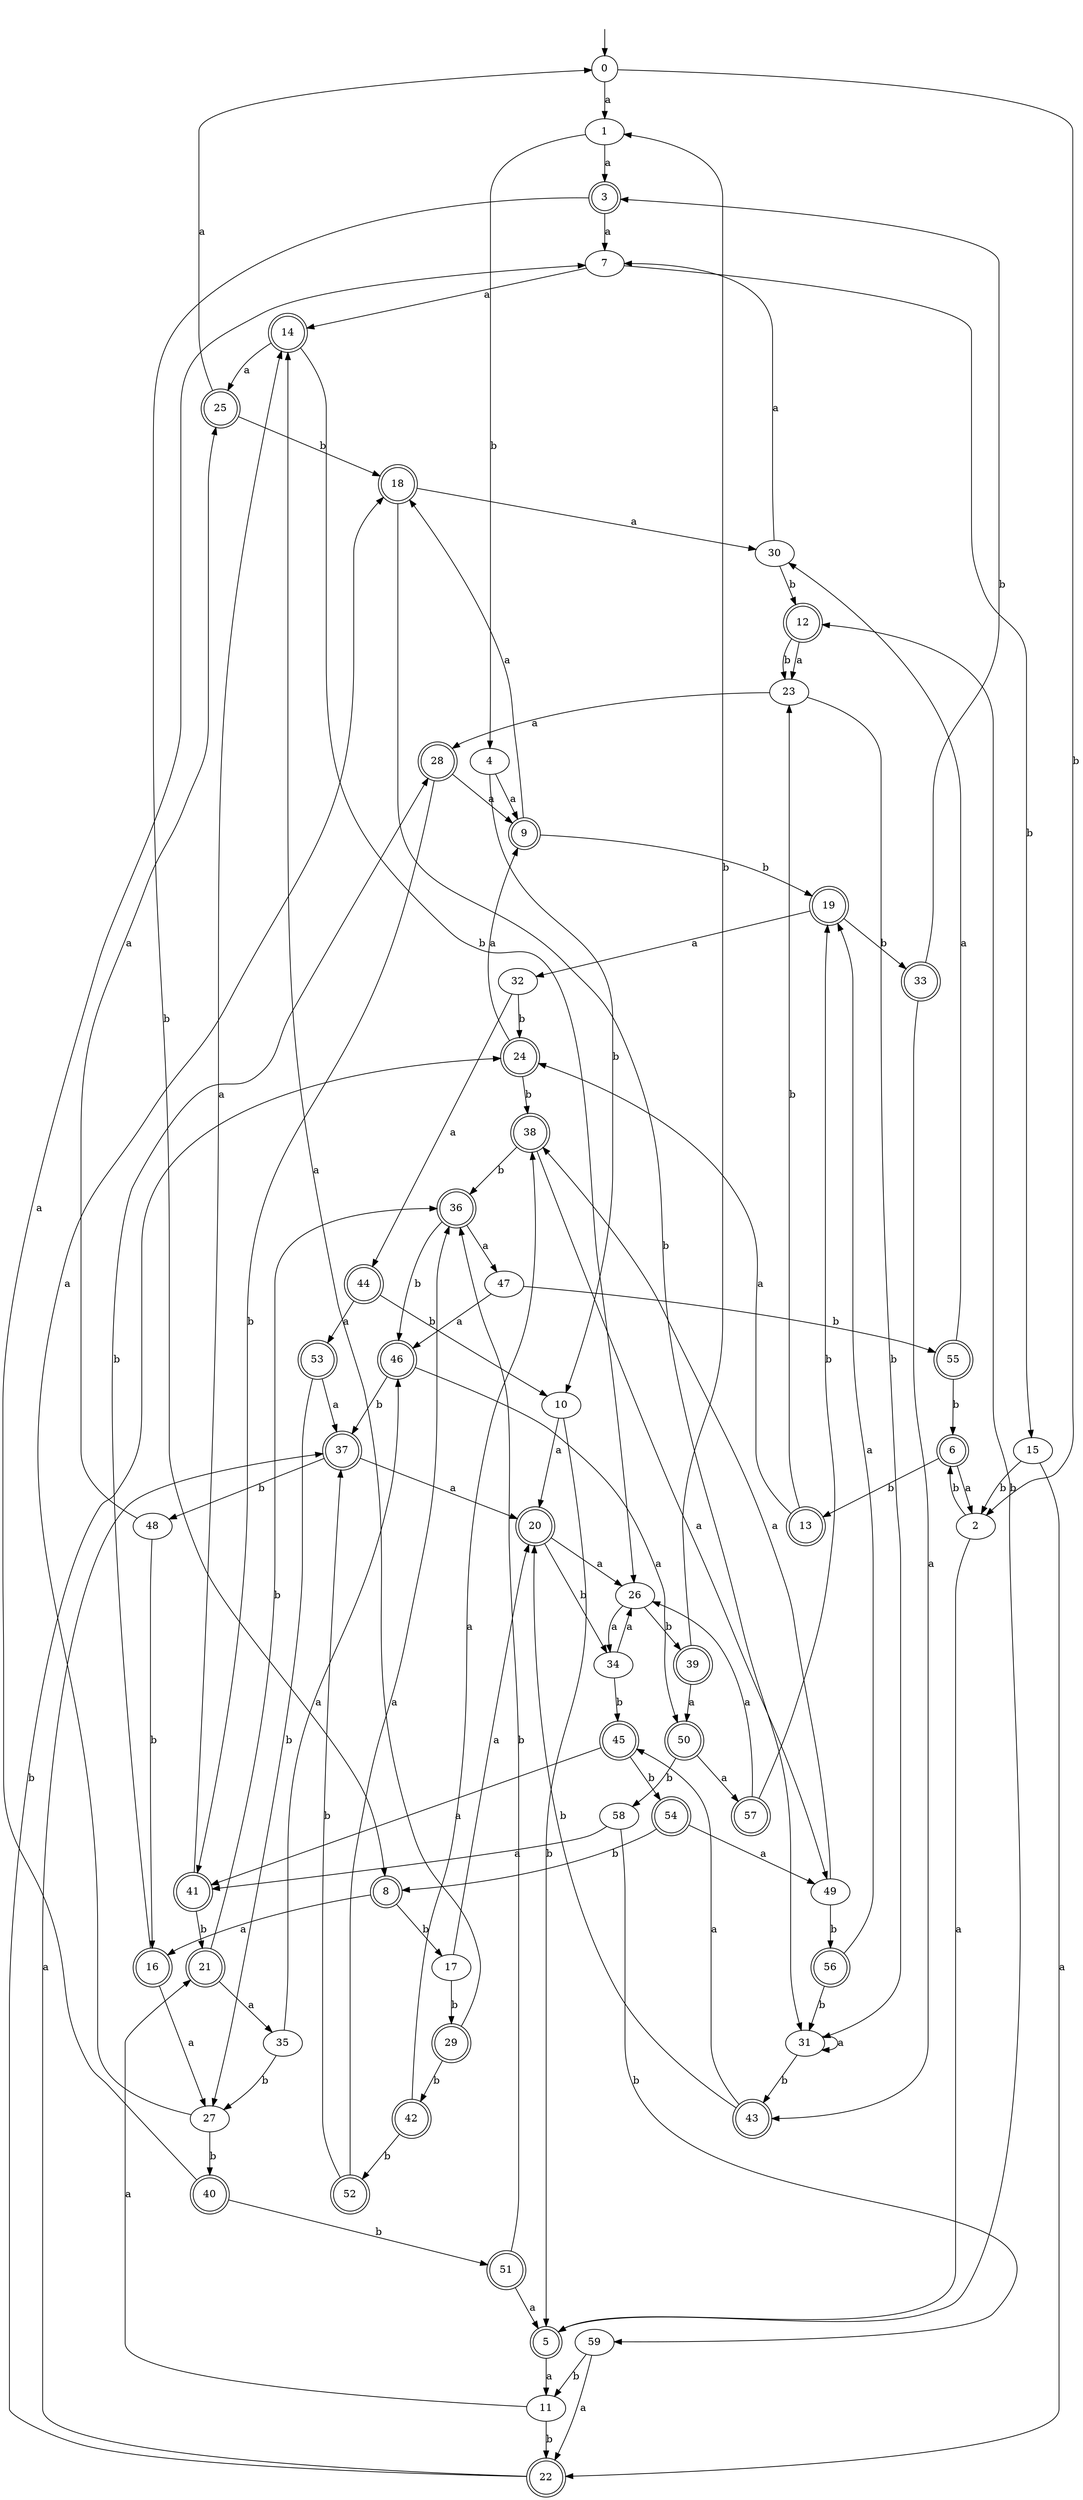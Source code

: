 digraph RandomDFA {
  __start0 [label="", shape=none];
  __start0 -> 0 [label=""];
  0 [shape=circle]
  0 -> 1 [label="a"]
  0 -> 2 [label="b"]
  1
  1 -> 3 [label="a"]
  1 -> 4 [label="b"]
  2
  2 -> 5 [label="a"]
  2 -> 6 [label="b"]
  3 [shape=doublecircle]
  3 -> 7 [label="a"]
  3 -> 8 [label="b"]
  4
  4 -> 9 [label="a"]
  4 -> 10 [label="b"]
  5 [shape=doublecircle]
  5 -> 11 [label="a"]
  5 -> 12 [label="b"]
  6 [shape=doublecircle]
  6 -> 2 [label="a"]
  6 -> 13 [label="b"]
  7
  7 -> 14 [label="a"]
  7 -> 15 [label="b"]
  8 [shape=doublecircle]
  8 -> 16 [label="a"]
  8 -> 17 [label="b"]
  9 [shape=doublecircle]
  9 -> 18 [label="a"]
  9 -> 19 [label="b"]
  10
  10 -> 20 [label="a"]
  10 -> 5 [label="b"]
  11
  11 -> 21 [label="a"]
  11 -> 22 [label="b"]
  12 [shape=doublecircle]
  12 -> 23 [label="a"]
  12 -> 23 [label="b"]
  13 [shape=doublecircle]
  13 -> 24 [label="a"]
  13 -> 23 [label="b"]
  14 [shape=doublecircle]
  14 -> 25 [label="a"]
  14 -> 26 [label="b"]
  15
  15 -> 22 [label="a"]
  15 -> 2 [label="b"]
  16 [shape=doublecircle]
  16 -> 27 [label="a"]
  16 -> 28 [label="b"]
  17
  17 -> 20 [label="a"]
  17 -> 29 [label="b"]
  18 [shape=doublecircle]
  18 -> 30 [label="a"]
  18 -> 31 [label="b"]
  19 [shape=doublecircle]
  19 -> 32 [label="a"]
  19 -> 33 [label="b"]
  20 [shape=doublecircle]
  20 -> 26 [label="a"]
  20 -> 34 [label="b"]
  21 [shape=doublecircle]
  21 -> 35 [label="a"]
  21 -> 36 [label="b"]
  22 [shape=doublecircle]
  22 -> 37 [label="a"]
  22 -> 24 [label="b"]
  23
  23 -> 28 [label="a"]
  23 -> 31 [label="b"]
  24 [shape=doublecircle]
  24 -> 9 [label="a"]
  24 -> 38 [label="b"]
  25 [shape=doublecircle]
  25 -> 0 [label="a"]
  25 -> 18 [label="b"]
  26
  26 -> 34 [label="a"]
  26 -> 39 [label="b"]
  27
  27 -> 18 [label="a"]
  27 -> 40 [label="b"]
  28 [shape=doublecircle]
  28 -> 9 [label="a"]
  28 -> 41 [label="b"]
  29 [shape=doublecircle]
  29 -> 14 [label="a"]
  29 -> 42 [label="b"]
  30
  30 -> 7 [label="a"]
  30 -> 12 [label="b"]
  31
  31 -> 31 [label="a"]
  31 -> 43 [label="b"]
  32
  32 -> 44 [label="a"]
  32 -> 24 [label="b"]
  33 [shape=doublecircle]
  33 -> 43 [label="a"]
  33 -> 3 [label="b"]
  34
  34 -> 26 [label="a"]
  34 -> 45 [label="b"]
  35
  35 -> 46 [label="a"]
  35 -> 27 [label="b"]
  36 [shape=doublecircle]
  36 -> 47 [label="a"]
  36 -> 46 [label="b"]
  37 [shape=doublecircle]
  37 -> 20 [label="a"]
  37 -> 48 [label="b"]
  38 [shape=doublecircle]
  38 -> 49 [label="a"]
  38 -> 36 [label="b"]
  39 [shape=doublecircle]
  39 -> 50 [label="a"]
  39 -> 1 [label="b"]
  40 [shape=doublecircle]
  40 -> 7 [label="a"]
  40 -> 51 [label="b"]
  41 [shape=doublecircle]
  41 -> 14 [label="a"]
  41 -> 21 [label="b"]
  42 [shape=doublecircle]
  42 -> 38 [label="a"]
  42 -> 52 [label="b"]
  43 [shape=doublecircle]
  43 -> 45 [label="a"]
  43 -> 20 [label="b"]
  44 [shape=doublecircle]
  44 -> 53 [label="a"]
  44 -> 10 [label="b"]
  45 [shape=doublecircle]
  45 -> 41 [label="a"]
  45 -> 54 [label="b"]
  46 [shape=doublecircle]
  46 -> 50 [label="a"]
  46 -> 37 [label="b"]
  47
  47 -> 46 [label="a"]
  47 -> 55 [label="b"]
  48
  48 -> 25 [label="a"]
  48 -> 16 [label="b"]
  49
  49 -> 38 [label="a"]
  49 -> 56 [label="b"]
  50 [shape=doublecircle]
  50 -> 57 [label="a"]
  50 -> 58 [label="b"]
  51 [shape=doublecircle]
  51 -> 5 [label="a"]
  51 -> 36 [label="b"]
  52 [shape=doublecircle]
  52 -> 36 [label="a"]
  52 -> 37 [label="b"]
  53 [shape=doublecircle]
  53 -> 37 [label="a"]
  53 -> 27 [label="b"]
  54 [shape=doublecircle]
  54 -> 49 [label="a"]
  54 -> 8 [label="b"]
  55 [shape=doublecircle]
  55 -> 30 [label="a"]
  55 -> 6 [label="b"]
  56 [shape=doublecircle]
  56 -> 19 [label="a"]
  56 -> 31 [label="b"]
  57 [shape=doublecircle]
  57 -> 26 [label="a"]
  57 -> 19 [label="b"]
  58
  58 -> 41 [label="a"]
  58 -> 59 [label="b"]
  59
  59 -> 22 [label="a"]
  59 -> 11 [label="b"]
}
